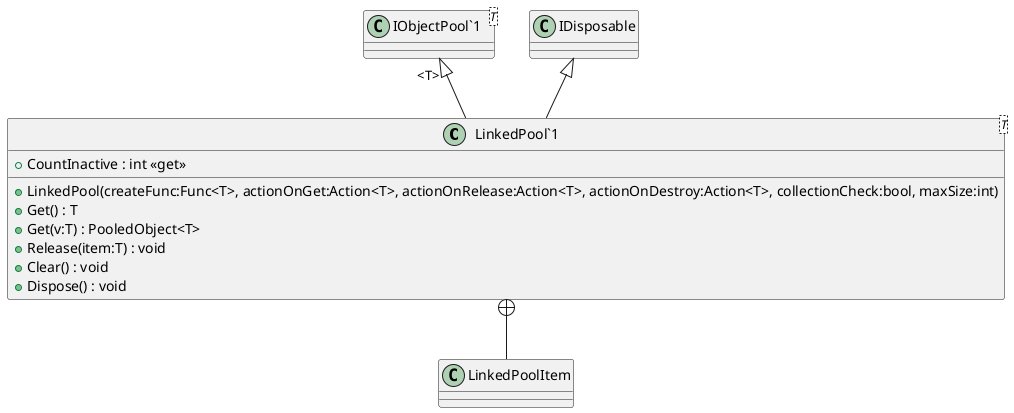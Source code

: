 @startuml
class "LinkedPool`1"<T> {
    + LinkedPool(createFunc:Func<T>, actionOnGet:Action<T>, actionOnRelease:Action<T>, actionOnDestroy:Action<T>, collectionCheck:bool, maxSize:int)
    + CountInactive : int <<get>>
    + Get() : T
    + Get(v:T) : PooledObject<T>
    + Release(item:T) : void
    + Clear() : void
    + Dispose() : void
}
class "IObjectPool`1"<T> {
}
class LinkedPoolItem {
}
IDisposable <|-- "LinkedPool`1"
"IObjectPool`1" "<T>" <|-- "LinkedPool`1"
"LinkedPool`1" +-- LinkedPoolItem
@enduml
